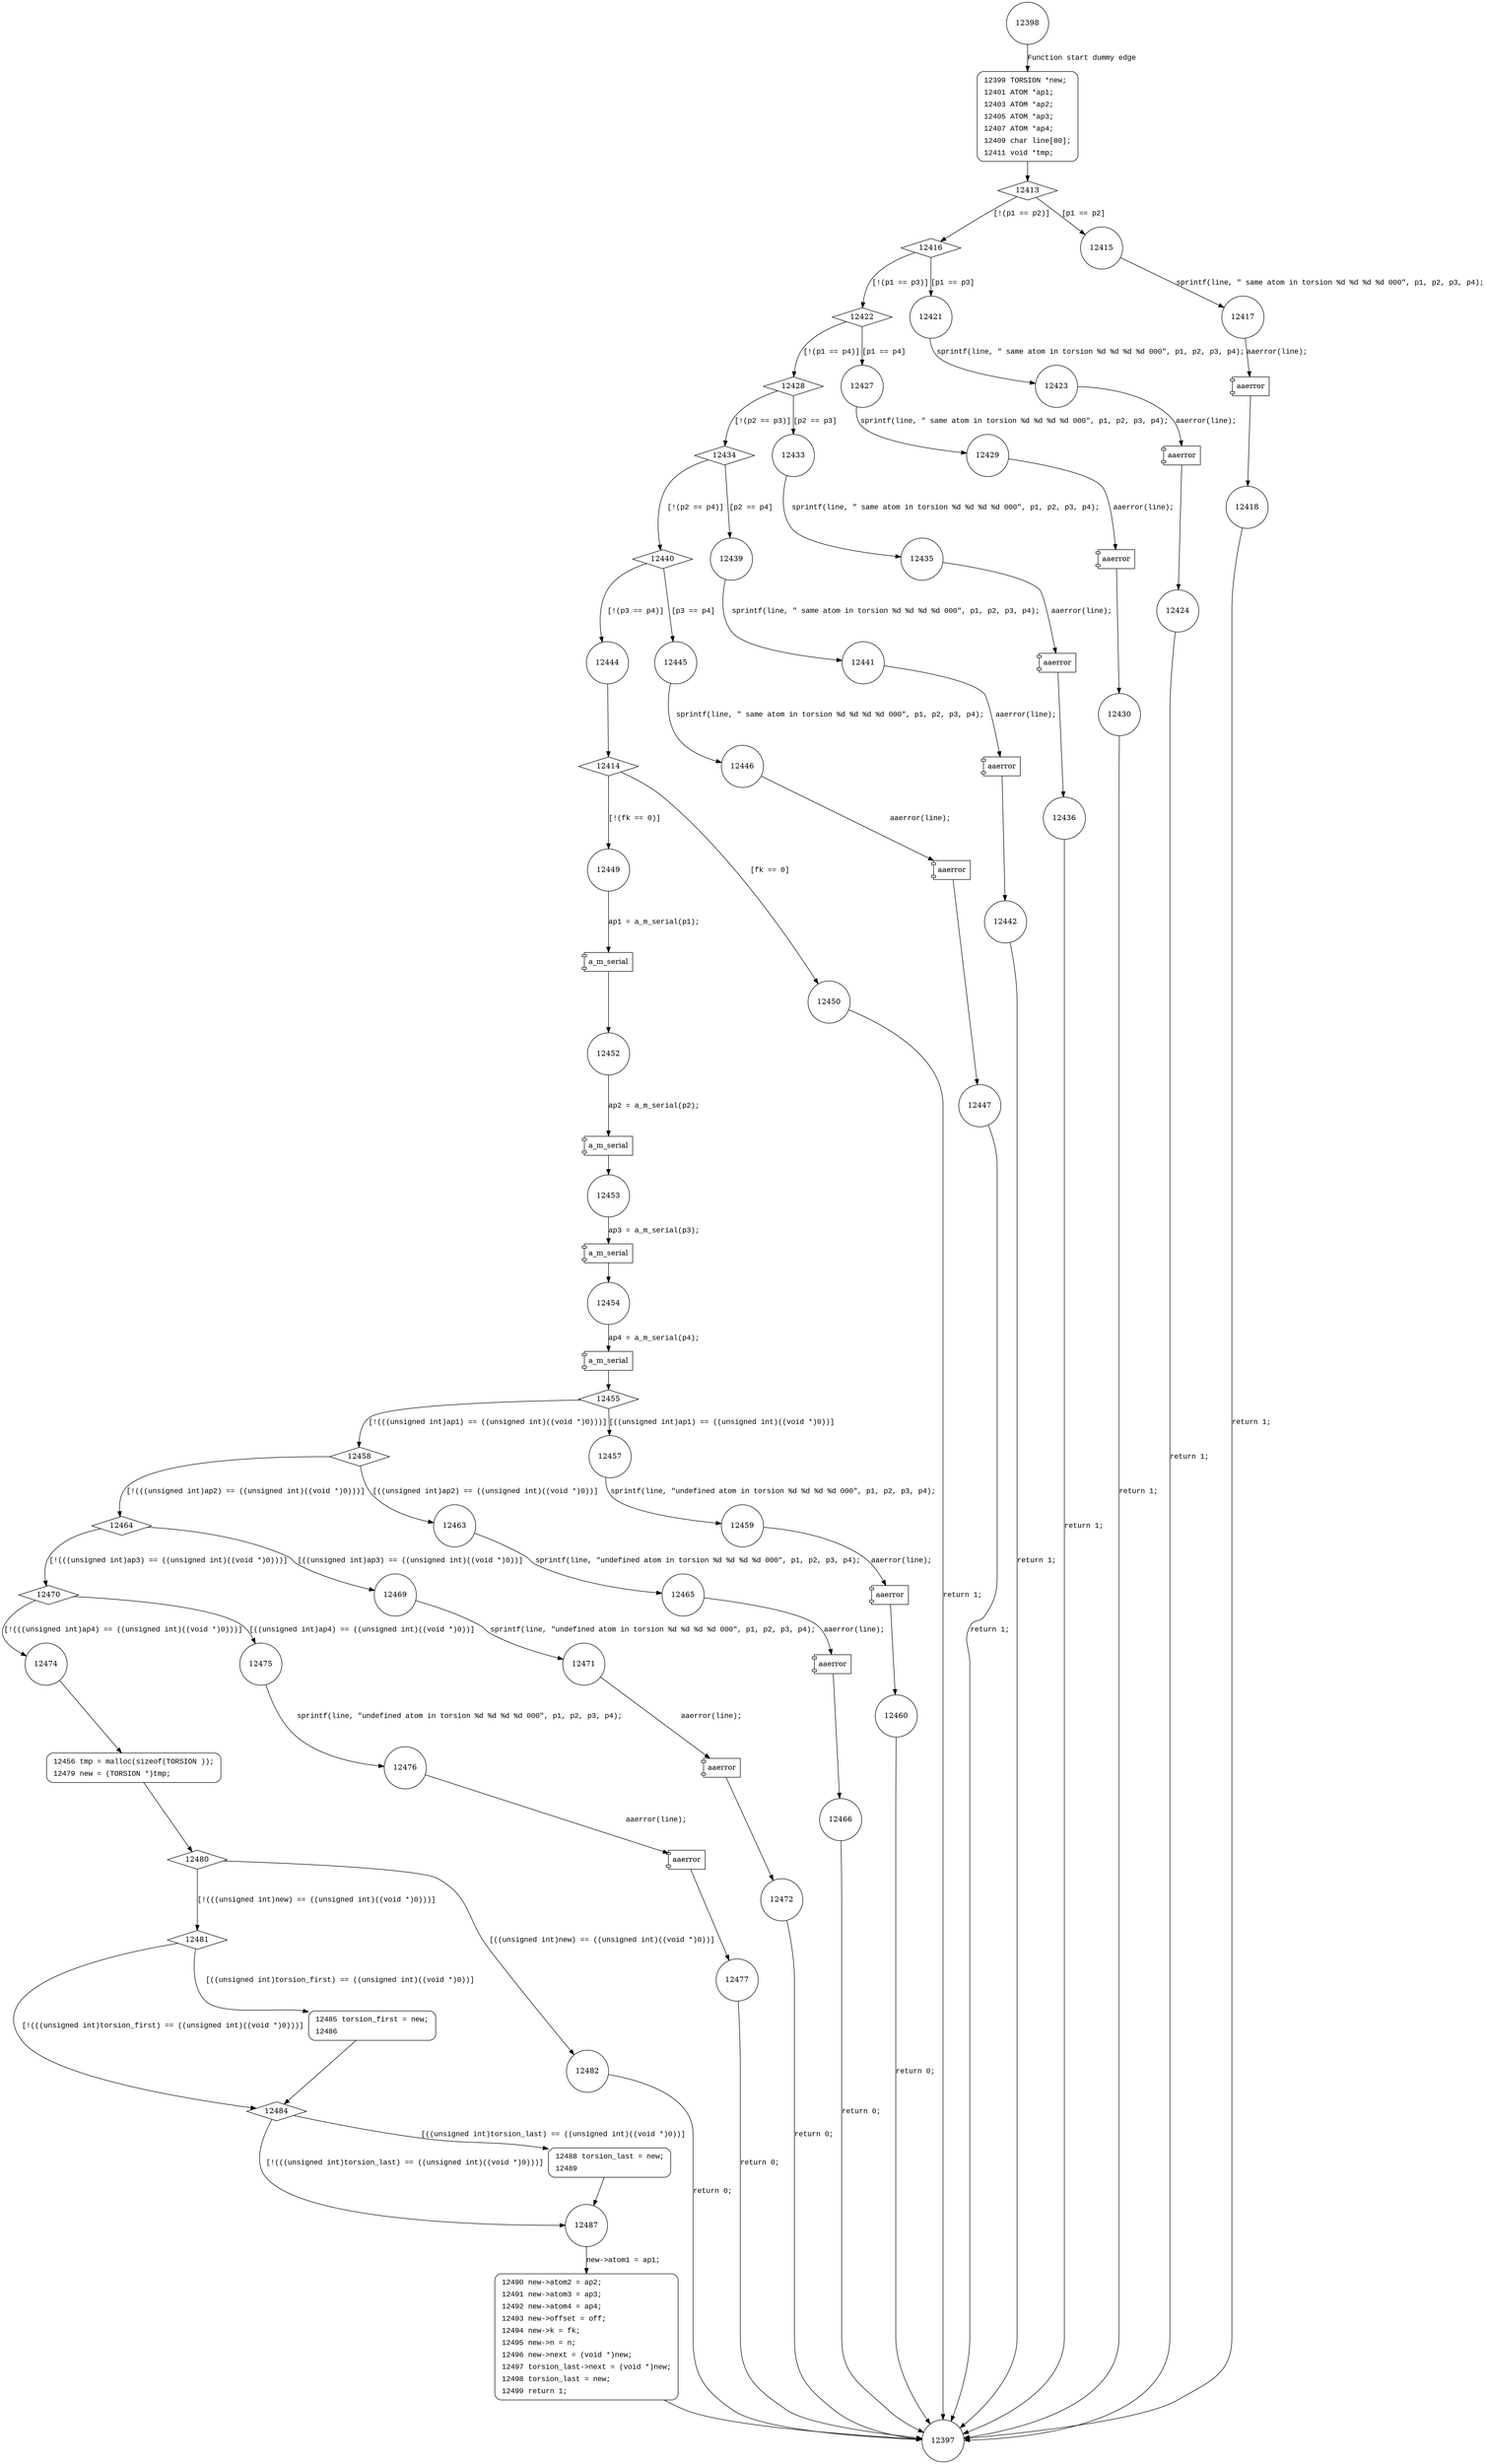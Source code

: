 digraph torsion {
12398 [shape="circle"]
12399 [shape="circle"]
12413 [shape="diamond"]
12416 [shape="diamond"]
12415 [shape="circle"]
12417 [shape="circle"]
12418 [shape="circle"]
12422 [shape="diamond"]
12421 [shape="circle"]
12423 [shape="circle"]
12424 [shape="circle"]
12428 [shape="diamond"]
12427 [shape="circle"]
12429 [shape="circle"]
12430 [shape="circle"]
12434 [shape="diamond"]
12433 [shape="circle"]
12435 [shape="circle"]
12436 [shape="circle"]
12440 [shape="diamond"]
12439 [shape="circle"]
12441 [shape="circle"]
12442 [shape="circle"]
12444 [shape="circle"]
12445 [shape="circle"]
12446 [shape="circle"]
12447 [shape="circle"]
12414 [shape="diamond"]
12449 [shape="circle"]
12450 [shape="circle"]
12452 [shape="circle"]
12453 [shape="circle"]
12454 [shape="circle"]
12455 [shape="diamond"]
12458 [shape="diamond"]
12457 [shape="circle"]
12459 [shape="circle"]
12460 [shape="circle"]
12464 [shape="diamond"]
12463 [shape="circle"]
12465 [shape="circle"]
12466 [shape="circle"]
12470 [shape="diamond"]
12469 [shape="circle"]
12471 [shape="circle"]
12472 [shape="circle"]
12474 [shape="circle"]
12475 [shape="circle"]
12476 [shape="circle"]
12477 [shape="circle"]
12456 [shape="circle"]
12480 [shape="diamond"]
12481 [shape="diamond"]
12482 [shape="circle"]
12484 [shape="diamond"]
12485 [shape="circle"]
12487 [shape="circle"]
12488 [shape="circle"]
12490 [shape="circle"]
12397 [shape="circle"]
12399 [style="filled,bold" penwidth="1" fillcolor="white" fontname="Courier New" shape="Mrecord" label=<<table border="0" cellborder="0" cellpadding="3" bgcolor="white"><tr><td align="right">12399</td><td align="left">TORSION *new;</td></tr><tr><td align="right">12401</td><td align="left">ATOM *ap1;</td></tr><tr><td align="right">12403</td><td align="left">ATOM *ap2;</td></tr><tr><td align="right">12405</td><td align="left">ATOM *ap3;</td></tr><tr><td align="right">12407</td><td align="left">ATOM *ap4;</td></tr><tr><td align="right">12409</td><td align="left">char line[80];</td></tr><tr><td align="right">12411</td><td align="left">void *tmp;</td></tr></table>>]
12399 -> 12413[label=""]
12456 [style="filled,bold" penwidth="1" fillcolor="white" fontname="Courier New" shape="Mrecord" label=<<table border="0" cellborder="0" cellpadding="3" bgcolor="white"><tr><td align="right">12456</td><td align="left">tmp = malloc(sizeof(TORSION ));</td></tr><tr><td align="right">12479</td><td align="left">new = (TORSION *)tmp;</td></tr></table>>]
12456 -> 12480[label=""]
12485 [style="filled,bold" penwidth="1" fillcolor="white" fontname="Courier New" shape="Mrecord" label=<<table border="0" cellborder="0" cellpadding="3" bgcolor="white"><tr><td align="right">12485</td><td align="left">torsion_first = new;</td></tr><tr><td align="right">12486</td><td align="left"></td></tr></table>>]
12485 -> 12484[label=""]
12488 [style="filled,bold" penwidth="1" fillcolor="white" fontname="Courier New" shape="Mrecord" label=<<table border="0" cellborder="0" cellpadding="3" bgcolor="white"><tr><td align="right">12488</td><td align="left">torsion_last = new;</td></tr><tr><td align="right">12489</td><td align="left"></td></tr></table>>]
12488 -> 12487[label=""]
12490 [style="filled,bold" penwidth="1" fillcolor="white" fontname="Courier New" shape="Mrecord" label=<<table border="0" cellborder="0" cellpadding="3" bgcolor="white"><tr><td align="right">12490</td><td align="left">new-&gt;atom2 = ap2;</td></tr><tr><td align="right">12491</td><td align="left">new-&gt;atom3 = ap3;</td></tr><tr><td align="right">12492</td><td align="left">new-&gt;atom4 = ap4;</td></tr><tr><td align="right">12493</td><td align="left">new-&gt;offset = off;</td></tr><tr><td align="right">12494</td><td align="left">new-&gt;k = fk;</td></tr><tr><td align="right">12495</td><td align="left">new-&gt;n = n;</td></tr><tr><td align="right">12496</td><td align="left">new-&gt;next = (void *)new;</td></tr><tr><td align="right">12497</td><td align="left">torsion_last-&gt;next = (void *)new;</td></tr><tr><td align="right">12498</td><td align="left">torsion_last = new;</td></tr><tr><td align="right">12499</td><td align="left">return 1;</td></tr></table>>]
12490 -> 12397[label=""]
12398 -> 12399 [label="Function start dummy edge" fontname="Courier New"]
12413 -> 12416 [label="[!(p1 == p2)]" fontname="Courier New"]
12413 -> 12415 [label="[p1 == p2]" fontname="Courier New"]
100563 [shape="component" label="aaerror"]
12417 -> 100563 [label="aaerror(line);" fontname="Courier New"]
100563 -> 12418 [label="" fontname="Courier New"]
12416 -> 12422 [label="[!(p1 == p3)]" fontname="Courier New"]
12416 -> 12421 [label="[p1 == p3]" fontname="Courier New"]
100564 [shape="component" label="aaerror"]
12423 -> 100564 [label="aaerror(line);" fontname="Courier New"]
100564 -> 12424 [label="" fontname="Courier New"]
12422 -> 12428 [label="[!(p1 == p4)]" fontname="Courier New"]
12422 -> 12427 [label="[p1 == p4]" fontname="Courier New"]
100565 [shape="component" label="aaerror"]
12429 -> 100565 [label="aaerror(line);" fontname="Courier New"]
100565 -> 12430 [label="" fontname="Courier New"]
12428 -> 12434 [label="[!(p2 == p3)]" fontname="Courier New"]
12428 -> 12433 [label="[p2 == p3]" fontname="Courier New"]
100566 [shape="component" label="aaerror"]
12435 -> 100566 [label="aaerror(line);" fontname="Courier New"]
100566 -> 12436 [label="" fontname="Courier New"]
12434 -> 12440 [label="[!(p2 == p4)]" fontname="Courier New"]
12434 -> 12439 [label="[p2 == p4]" fontname="Courier New"]
100567 [shape="component" label="aaerror"]
12441 -> 100567 [label="aaerror(line);" fontname="Courier New"]
100567 -> 12442 [label="" fontname="Courier New"]
12440 -> 12444 [label="[!(p3 == p4)]" fontname="Courier New"]
12440 -> 12445 [label="[p3 == p4]" fontname="Courier New"]
100568 [shape="component" label="aaerror"]
12446 -> 100568 [label="aaerror(line);" fontname="Courier New"]
100568 -> 12447 [label="" fontname="Courier New"]
12444 -> 12414 [label="" fontname="Courier New"]
12414 -> 12449 [label="[!(fk == 0)]" fontname="Courier New"]
12414 -> 12450 [label="[fk == 0]" fontname="Courier New"]
100569 [shape="component" label="a_m_serial"]
12449 -> 100569 [label="ap1 = a_m_serial(p1);" fontname="Courier New"]
100569 -> 12452 [label="" fontname="Courier New"]
100570 [shape="component" label="a_m_serial"]
12452 -> 100570 [label="ap2 = a_m_serial(p2);" fontname="Courier New"]
100570 -> 12453 [label="" fontname="Courier New"]
100571 [shape="component" label="a_m_serial"]
12453 -> 100571 [label="ap3 = a_m_serial(p3);" fontname="Courier New"]
100571 -> 12454 [label="" fontname="Courier New"]
100572 [shape="component" label="a_m_serial"]
12454 -> 100572 [label="ap4 = a_m_serial(p4);" fontname="Courier New"]
100572 -> 12455 [label="" fontname="Courier New"]
12455 -> 12458 [label="[!(((unsigned int)ap1) == ((unsigned int)((void *)0)))]" fontname="Courier New"]
12455 -> 12457 [label="[((unsigned int)ap1) == ((unsigned int)((void *)0))]" fontname="Courier New"]
100573 [shape="component" label="aaerror"]
12459 -> 100573 [label="aaerror(line);" fontname="Courier New"]
100573 -> 12460 [label="" fontname="Courier New"]
12458 -> 12464 [label="[!(((unsigned int)ap2) == ((unsigned int)((void *)0)))]" fontname="Courier New"]
12458 -> 12463 [label="[((unsigned int)ap2) == ((unsigned int)((void *)0))]" fontname="Courier New"]
100574 [shape="component" label="aaerror"]
12465 -> 100574 [label="aaerror(line);" fontname="Courier New"]
100574 -> 12466 [label="" fontname="Courier New"]
12464 -> 12470 [label="[!(((unsigned int)ap3) == ((unsigned int)((void *)0)))]" fontname="Courier New"]
12464 -> 12469 [label="[((unsigned int)ap3) == ((unsigned int)((void *)0))]" fontname="Courier New"]
100575 [shape="component" label="aaerror"]
12471 -> 100575 [label="aaerror(line);" fontname="Courier New"]
100575 -> 12472 [label="" fontname="Courier New"]
12470 -> 12474 [label="[!(((unsigned int)ap4) == ((unsigned int)((void *)0)))]" fontname="Courier New"]
12470 -> 12475 [label="[((unsigned int)ap4) == ((unsigned int)((void *)0))]" fontname="Courier New"]
100576 [shape="component" label="aaerror"]
12476 -> 100576 [label="aaerror(line);" fontname="Courier New"]
100576 -> 12477 [label="" fontname="Courier New"]
12474 -> 12456 [label="" fontname="Courier New"]
12480 -> 12481 [label="[!(((unsigned int)new) == ((unsigned int)((void *)0)))]" fontname="Courier New"]
12480 -> 12482 [label="[((unsigned int)new) == ((unsigned int)((void *)0))]" fontname="Courier New"]
12481 -> 12484 [label="[!(((unsigned int)torsion_first) == ((unsigned int)((void *)0)))]" fontname="Courier New"]
12481 -> 12485 [label="[((unsigned int)torsion_first) == ((unsigned int)((void *)0))]" fontname="Courier New"]
12484 -> 12487 [label="[!(((unsigned int)torsion_last) == ((unsigned int)((void *)0)))]" fontname="Courier New"]
12484 -> 12488 [label="[((unsigned int)torsion_last) == ((unsigned int)((void *)0))]" fontname="Courier New"]
12487 -> 12490 [label="new->atom1 = ap1;" fontname="Courier New"]
12415 -> 12417 [label="sprintf(line, \" same atom in torsion %d %d %d %d \000\", p1, p2, p3, p4);" fontname="Courier New"]
12418 -> 12397 [label="return 1;" fontname="Courier New"]
12421 -> 12423 [label="sprintf(line, \" same atom in torsion %d %d %d %d \000\", p1, p2, p3, p4);" fontname="Courier New"]
12424 -> 12397 [label="return 1;" fontname="Courier New"]
12427 -> 12429 [label="sprintf(line, \" same atom in torsion %d %d %d %d \000\", p1, p2, p3, p4);" fontname="Courier New"]
12430 -> 12397 [label="return 1;" fontname="Courier New"]
12433 -> 12435 [label="sprintf(line, \" same atom in torsion %d %d %d %d \000\", p1, p2, p3, p4);" fontname="Courier New"]
12436 -> 12397 [label="return 1;" fontname="Courier New"]
12439 -> 12441 [label="sprintf(line, \" same atom in torsion %d %d %d %d \000\", p1, p2, p3, p4);" fontname="Courier New"]
12442 -> 12397 [label="return 1;" fontname="Courier New"]
12445 -> 12446 [label="sprintf(line, \" same atom in torsion %d %d %d %d \000\", p1, p2, p3, p4);" fontname="Courier New"]
12447 -> 12397 [label="return 1;" fontname="Courier New"]
12450 -> 12397 [label="return 1;" fontname="Courier New"]
12457 -> 12459 [label="sprintf(line, \"undefined atom in torsion %d %d %d %d \000\", p1, p2, p3, p4);" fontname="Courier New"]
12460 -> 12397 [label="return 0;" fontname="Courier New"]
12463 -> 12465 [label="sprintf(line, \"undefined atom in torsion %d %d %d %d \000\", p1, p2, p3, p4);" fontname="Courier New"]
12466 -> 12397 [label="return 0;" fontname="Courier New"]
12469 -> 12471 [label="sprintf(line, \"undefined atom in torsion %d %d %d %d \000\", p1, p2, p3, p4);" fontname="Courier New"]
12472 -> 12397 [label="return 0;" fontname="Courier New"]
12475 -> 12476 [label="sprintf(line, \"undefined atom in torsion %d %d %d %d \000\", p1, p2, p3, p4);" fontname="Courier New"]
12477 -> 12397 [label="return 0;" fontname="Courier New"]
12482 -> 12397 [label="return 0;" fontname="Courier New"]
}